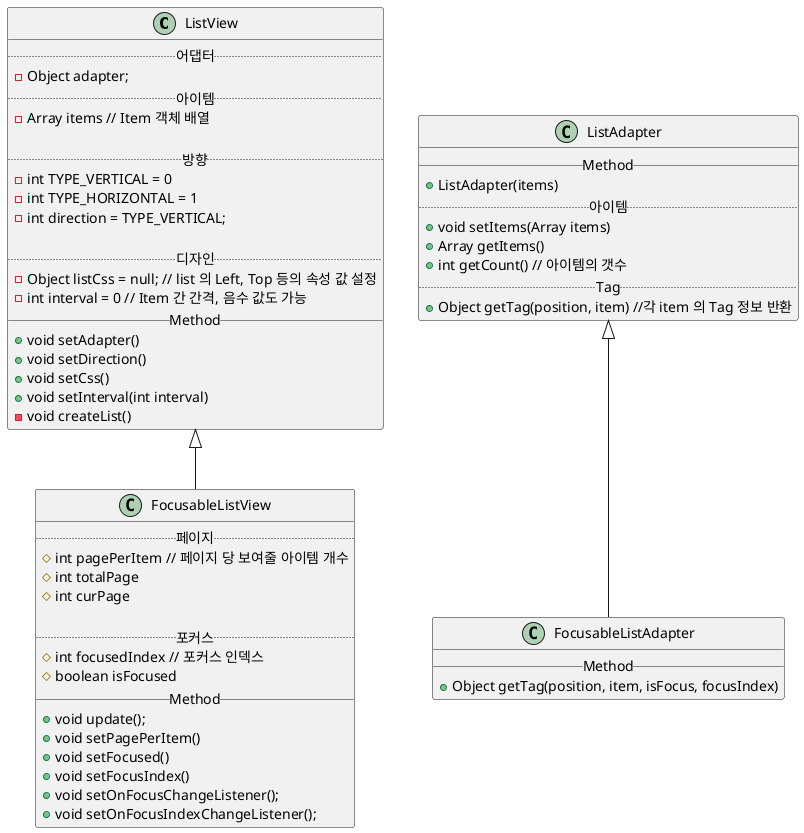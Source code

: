 @startuml

class ListView {
..어댑터..
- Object adapter;
.. 아이템 ..
- Array items // Item 객체 배열

.. 방향 ..
- int TYPE_VERTICAL = 0
- int TYPE_HORIZONTAL = 1
- int direction = TYPE_VERTICAL;

.. 디자인 ..
- Object listCss = null; // list 의 Left, Top 등의 속성 값 설정
- int interval = 0 // Item 간 간격, 음수 값도 가능
__ Method __
+ void setAdapter()
+ void setDirection()
+ void setCss()
+ void setInterval(int interval)
- void createList()
}

class FocusableListView {
.. 페이지 ..
#int pagePerItem // 페이지 당 보여줄 아이템 개수
#int totalPage
#int curPage

.. 포커스 ..
#int focusedIndex // 포커스 인덱스
#boolean isFocused
__ Method __
+ void update();
+ void setPagePerItem()
+ void setFocused()
+ void setFocusIndex()
+ void setOnFocusChangeListener();
+ void setOnFocusIndexChangeListener();
}

class ListAdapter {
__ Method __
+ ListAdapter(items)
..아이템..
+ void setItems(Array items)
+ Array getItems()
+ int getCount() // 아이템의 갯수
..Tag..
+ Object getTag(position, item) //각 item 의 Tag 정보 반환
}

class FocusableListAdapter {
__ Method __
+ Object getTag(position, item, isFocus, focusIndex)
}

ListView <|-- FocusableListView
ListAdapter <|-- FocusableListAdapter
@enduml